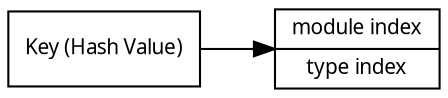 
// Logical content of entries in gnome.typemap.

digraph typemap {
  graph [ rankdir=LR ];
  node [ fontsize=10, shape=box, fontname=vera ];
  edge [ fontsize=9, fontname=vera ];

  key [ label="Key (Hash Value)" ];
  value [ shape=record, label="module index|type index" ];

  key -> value;
}

